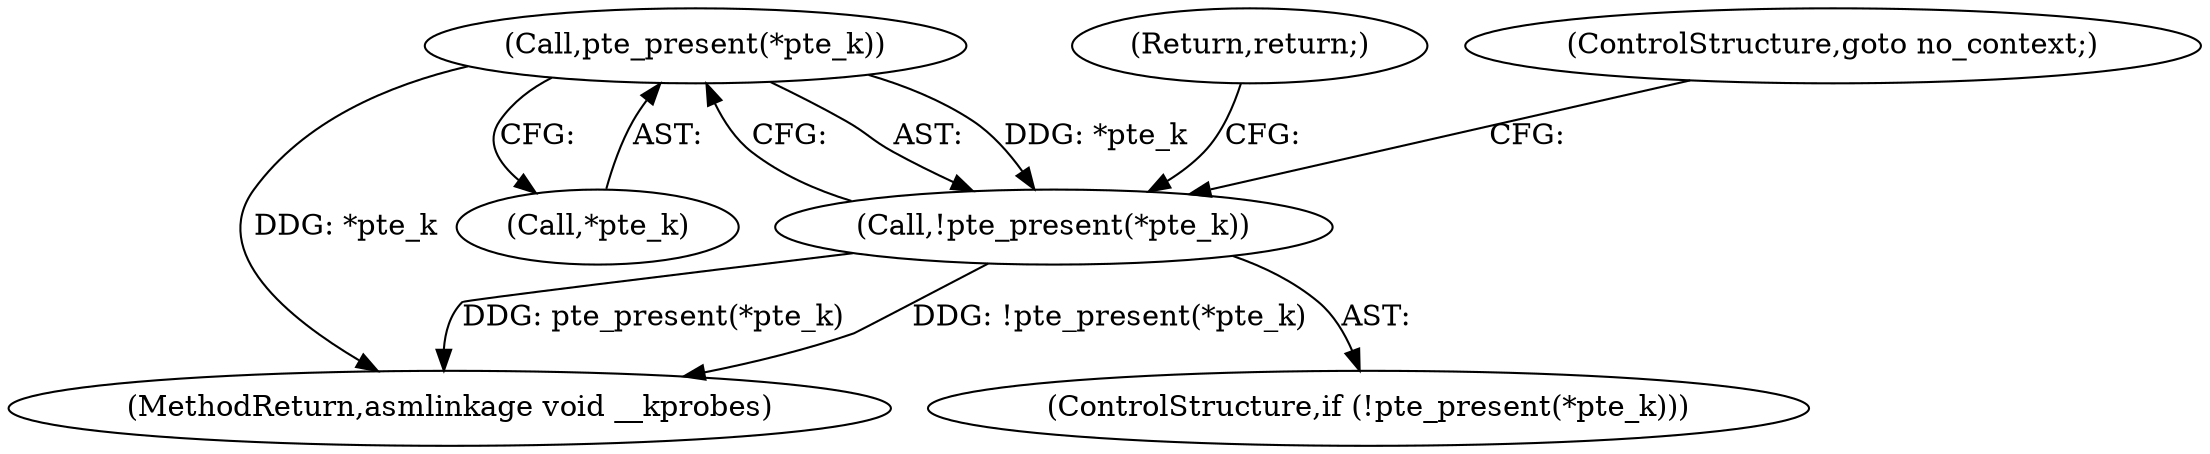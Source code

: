 digraph "0_linux_a8b0ca17b80e92faab46ee7179ba9e99ccb61233_14@pointer" {
"1000654" [label="(Call,pte_present(*pte_k))"];
"1000653" [label="(Call,!pte_present(*pte_k))"];
"1000653" [label="(Call,!pte_present(*pte_k))"];
"1000658" [label="(Return,return;)"];
"1000659" [label="(MethodReturn,asmlinkage void __kprobes)"];
"1000655" [label="(Call,*pte_k)"];
"1000654" [label="(Call,pte_present(*pte_k))"];
"1000652" [label="(ControlStructure,if (!pte_present(*pte_k)))"];
"1000657" [label="(ControlStructure,goto no_context;)"];
"1000654" -> "1000653"  [label="AST: "];
"1000654" -> "1000655"  [label="CFG: "];
"1000655" -> "1000654"  [label="AST: "];
"1000653" -> "1000654"  [label="CFG: "];
"1000654" -> "1000659"  [label="DDG: *pte_k"];
"1000654" -> "1000653"  [label="DDG: *pte_k"];
"1000653" -> "1000652"  [label="AST: "];
"1000657" -> "1000653"  [label="CFG: "];
"1000658" -> "1000653"  [label="CFG: "];
"1000653" -> "1000659"  [label="DDG: !pte_present(*pte_k)"];
"1000653" -> "1000659"  [label="DDG: pte_present(*pte_k)"];
}
